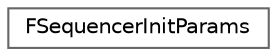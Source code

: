 digraph "Graphical Class Hierarchy"
{
 // INTERACTIVE_SVG=YES
 // LATEX_PDF_SIZE
  bgcolor="transparent";
  edge [fontname=Helvetica,fontsize=10,labelfontname=Helvetica,labelfontsize=10];
  node [fontname=Helvetica,fontsize=10,shape=box,height=0.2,width=0.4];
  rankdir="LR";
  Node0 [id="Node000000",label="FSequencerInitParams",height=0.2,width=0.4,color="grey40", fillcolor="white", style="filled",URL="$df/dc7/structFSequencerInitParams.html",tooltip="Sequencer initialization parameters."];
}
